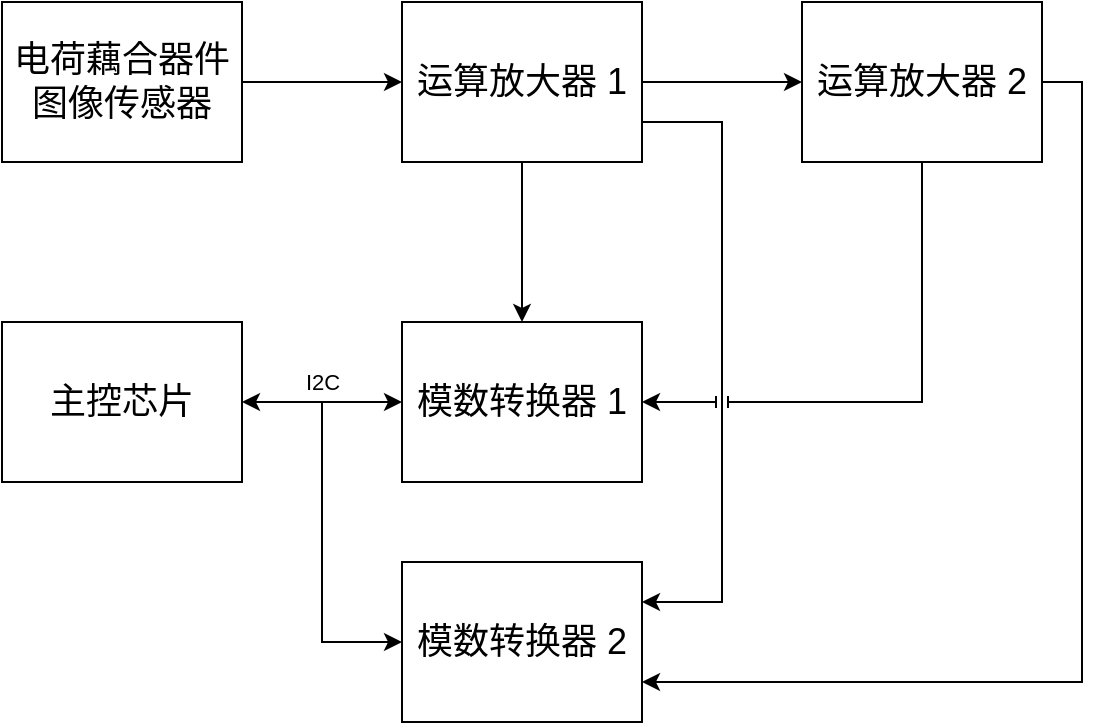 <mxfile version="22.1.18" type="device">
  <diagram name="第 1 页" id="5bEQolEPRkO2XC8nHkkT">
    <mxGraphModel dx="691" dy="399" grid="1" gridSize="10" guides="1" tooltips="1" connect="1" arrows="1" fold="1" page="1" pageScale="1" pageWidth="827" pageHeight="1169" math="0" shadow="0">
      <root>
        <mxCell id="0" />
        <mxCell id="1" parent="0" />
        <mxCell id="o7TBoptePuTYKCGVOIUE-4" style="edgeStyle=orthogonalEdgeStyle;rounded=0;orthogonalLoop=1;jettySize=auto;html=1;exitX=1;exitY=0.5;exitDx=0;exitDy=0;entryX=0;entryY=0.5;entryDx=0;entryDy=0;" edge="1" parent="1" source="o7TBoptePuTYKCGVOIUE-2" target="o7TBoptePuTYKCGVOIUE-3">
          <mxGeometry relative="1" as="geometry" />
        </mxCell>
        <mxCell id="o7TBoptePuTYKCGVOIUE-2" value="&lt;font style=&quot;font-size: 18px;&quot;&gt;电荷藕合器件图像传感器&lt;/font&gt;" style="rounded=0;whiteSpace=wrap;html=1;" vertex="1" parent="1">
          <mxGeometry x="200" y="40" width="120" height="80" as="geometry" />
        </mxCell>
        <mxCell id="o7TBoptePuTYKCGVOIUE-6" style="edgeStyle=orthogonalEdgeStyle;rounded=0;orthogonalLoop=1;jettySize=auto;html=1;exitX=1;exitY=0.5;exitDx=0;exitDy=0;entryX=0;entryY=0.5;entryDx=0;entryDy=0;" edge="1" parent="1" source="o7TBoptePuTYKCGVOIUE-3" target="o7TBoptePuTYKCGVOIUE-5">
          <mxGeometry relative="1" as="geometry" />
        </mxCell>
        <mxCell id="o7TBoptePuTYKCGVOIUE-9" style="edgeStyle=orthogonalEdgeStyle;rounded=0;orthogonalLoop=1;jettySize=auto;html=1;exitX=0.5;exitY=1;exitDx=0;exitDy=0;entryX=0.5;entryY=0;entryDx=0;entryDy=0;" edge="1" parent="1" source="o7TBoptePuTYKCGVOIUE-3" target="o7TBoptePuTYKCGVOIUE-7">
          <mxGeometry relative="1" as="geometry" />
        </mxCell>
        <mxCell id="o7TBoptePuTYKCGVOIUE-10" style="edgeStyle=orthogonalEdgeStyle;rounded=0;orthogonalLoop=1;jettySize=auto;html=1;exitX=1;exitY=0.75;exitDx=0;exitDy=0;entryX=1;entryY=0.25;entryDx=0;entryDy=0;" edge="1" parent="1" source="o7TBoptePuTYKCGVOIUE-3" target="o7TBoptePuTYKCGVOIUE-8">
          <mxGeometry relative="1" as="geometry">
            <mxPoint x="560" y="360" as="targetPoint" />
            <Array as="points">
              <mxPoint x="560" y="100" />
              <mxPoint x="560" y="340" />
            </Array>
          </mxGeometry>
        </mxCell>
        <mxCell id="o7TBoptePuTYKCGVOIUE-3" value="&lt;font style=&quot;font-size: 18px;&quot;&gt;运算放大器 1&lt;/font&gt;" style="rounded=0;whiteSpace=wrap;html=1;" vertex="1" parent="1">
          <mxGeometry x="400" y="40" width="120" height="80" as="geometry" />
        </mxCell>
        <mxCell id="o7TBoptePuTYKCGVOIUE-11" style="edgeStyle=orthogonalEdgeStyle;rounded=0;orthogonalLoop=1;jettySize=auto;html=1;exitX=0.5;exitY=1;exitDx=0;exitDy=0;entryX=1;entryY=0.5;entryDx=0;entryDy=0;jumpStyle=line;" edge="1" parent="1" source="o7TBoptePuTYKCGVOIUE-5" target="o7TBoptePuTYKCGVOIUE-7">
          <mxGeometry relative="1" as="geometry" />
        </mxCell>
        <mxCell id="o7TBoptePuTYKCGVOIUE-12" style="edgeStyle=orthogonalEdgeStyle;rounded=0;orthogonalLoop=1;jettySize=auto;html=1;exitX=1;exitY=0.5;exitDx=0;exitDy=0;entryX=1;entryY=0.75;entryDx=0;entryDy=0;" edge="1" parent="1" source="o7TBoptePuTYKCGVOIUE-5" target="o7TBoptePuTYKCGVOIUE-8">
          <mxGeometry relative="1" as="geometry" />
        </mxCell>
        <mxCell id="o7TBoptePuTYKCGVOIUE-5" value="&lt;font style=&quot;font-size: 18px;&quot;&gt;运算放大器 2&lt;/font&gt;" style="rounded=0;whiteSpace=wrap;html=1;" vertex="1" parent="1">
          <mxGeometry x="600" y="40" width="120" height="80" as="geometry" />
        </mxCell>
        <mxCell id="o7TBoptePuTYKCGVOIUE-7" value="&lt;font style=&quot;font-size: 18px;&quot;&gt;模数转换器 1&lt;/font&gt;" style="rounded=0;whiteSpace=wrap;html=1;" vertex="1" parent="1">
          <mxGeometry x="400" y="200" width="120" height="80" as="geometry" />
        </mxCell>
        <mxCell id="o7TBoptePuTYKCGVOIUE-8" value="&lt;font style=&quot;font-size: 18px;&quot;&gt;模数转换器 2&lt;/font&gt;" style="rounded=0;whiteSpace=wrap;html=1;" vertex="1" parent="1">
          <mxGeometry x="400" y="320" width="120" height="80" as="geometry" />
        </mxCell>
        <mxCell id="o7TBoptePuTYKCGVOIUE-15" style="edgeStyle=orthogonalEdgeStyle;rounded=0;orthogonalLoop=1;jettySize=auto;html=1;exitX=1;exitY=0.5;exitDx=0;exitDy=0;entryX=0;entryY=0.5;entryDx=0;entryDy=0;startArrow=classic;startFill=1;" edge="1" parent="1" source="o7TBoptePuTYKCGVOIUE-14" target="o7TBoptePuTYKCGVOIUE-7">
          <mxGeometry relative="1" as="geometry" />
        </mxCell>
        <mxCell id="o7TBoptePuTYKCGVOIUE-17" value="I2C" style="edgeLabel;html=1;align=center;verticalAlign=middle;resizable=0;points=[];" vertex="1" connectable="0" parent="o7TBoptePuTYKCGVOIUE-15">
          <mxGeometry x="-0.085" relative="1" as="geometry">
            <mxPoint x="3" y="-10" as="offset" />
          </mxGeometry>
        </mxCell>
        <mxCell id="o7TBoptePuTYKCGVOIUE-14" value="&lt;span style=&quot;font-size: 18px;&quot;&gt;主控芯片&lt;/span&gt;" style="rounded=0;whiteSpace=wrap;html=1;" vertex="1" parent="1">
          <mxGeometry x="200" y="200" width="120" height="80" as="geometry" />
        </mxCell>
        <mxCell id="o7TBoptePuTYKCGVOIUE-16" value="" style="endArrow=classic;html=1;rounded=0;entryX=0;entryY=0.5;entryDx=0;entryDy=0;" edge="1" parent="1" target="o7TBoptePuTYKCGVOIUE-8">
          <mxGeometry width="50" height="50" relative="1" as="geometry">
            <mxPoint x="360" y="240" as="sourcePoint" />
            <mxPoint x="420" y="200" as="targetPoint" />
            <Array as="points">
              <mxPoint x="360" y="360" />
            </Array>
          </mxGeometry>
        </mxCell>
      </root>
    </mxGraphModel>
  </diagram>
</mxfile>
